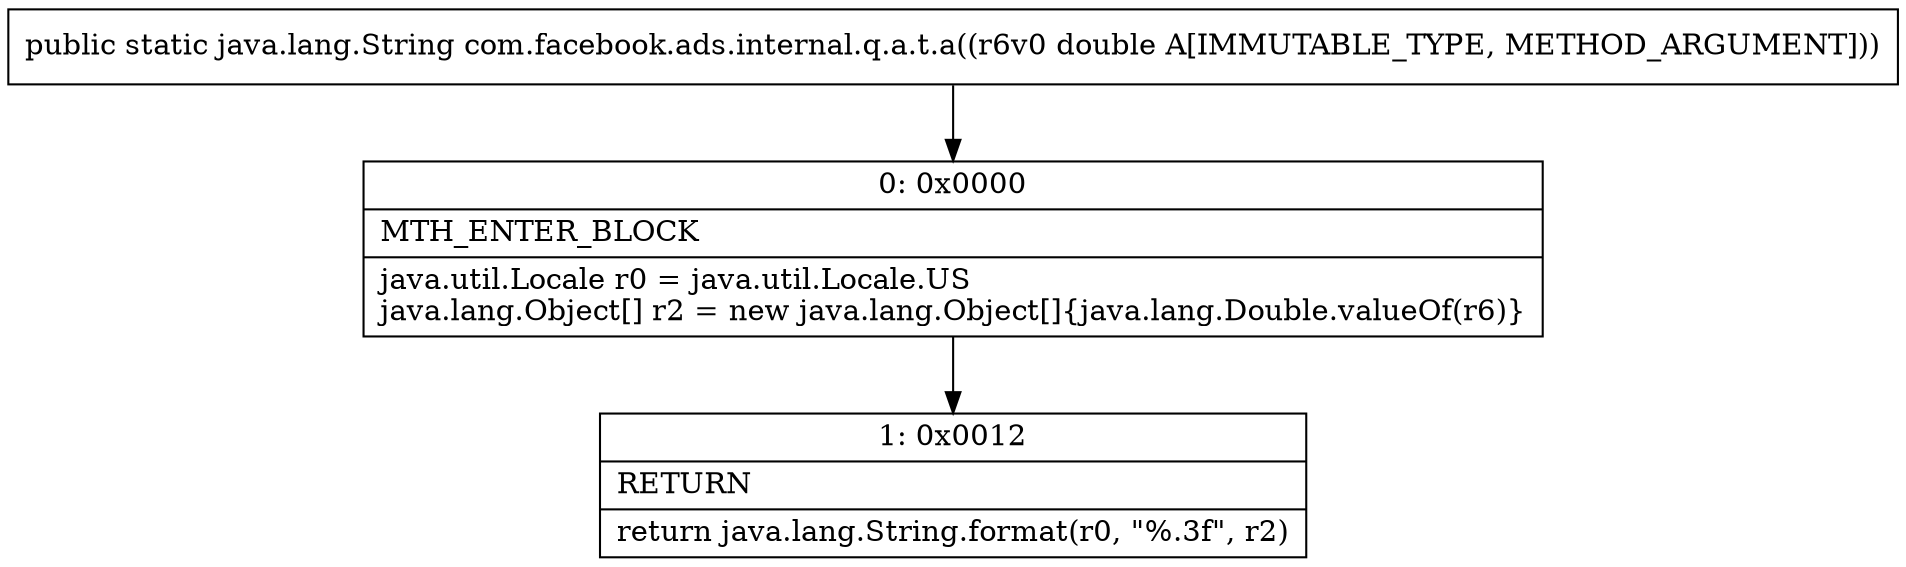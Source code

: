 digraph "CFG forcom.facebook.ads.internal.q.a.t.a(D)Ljava\/lang\/String;" {
Node_0 [shape=record,label="{0\:\ 0x0000|MTH_ENTER_BLOCK\l|java.util.Locale r0 = java.util.Locale.US\ljava.lang.Object[] r2 = new java.lang.Object[]\{java.lang.Double.valueOf(r6)\}\l}"];
Node_1 [shape=record,label="{1\:\ 0x0012|RETURN\l|return java.lang.String.format(r0, \"%.3f\", r2)\l}"];
MethodNode[shape=record,label="{public static java.lang.String com.facebook.ads.internal.q.a.t.a((r6v0 double A[IMMUTABLE_TYPE, METHOD_ARGUMENT])) }"];
MethodNode -> Node_0;
Node_0 -> Node_1;
}

